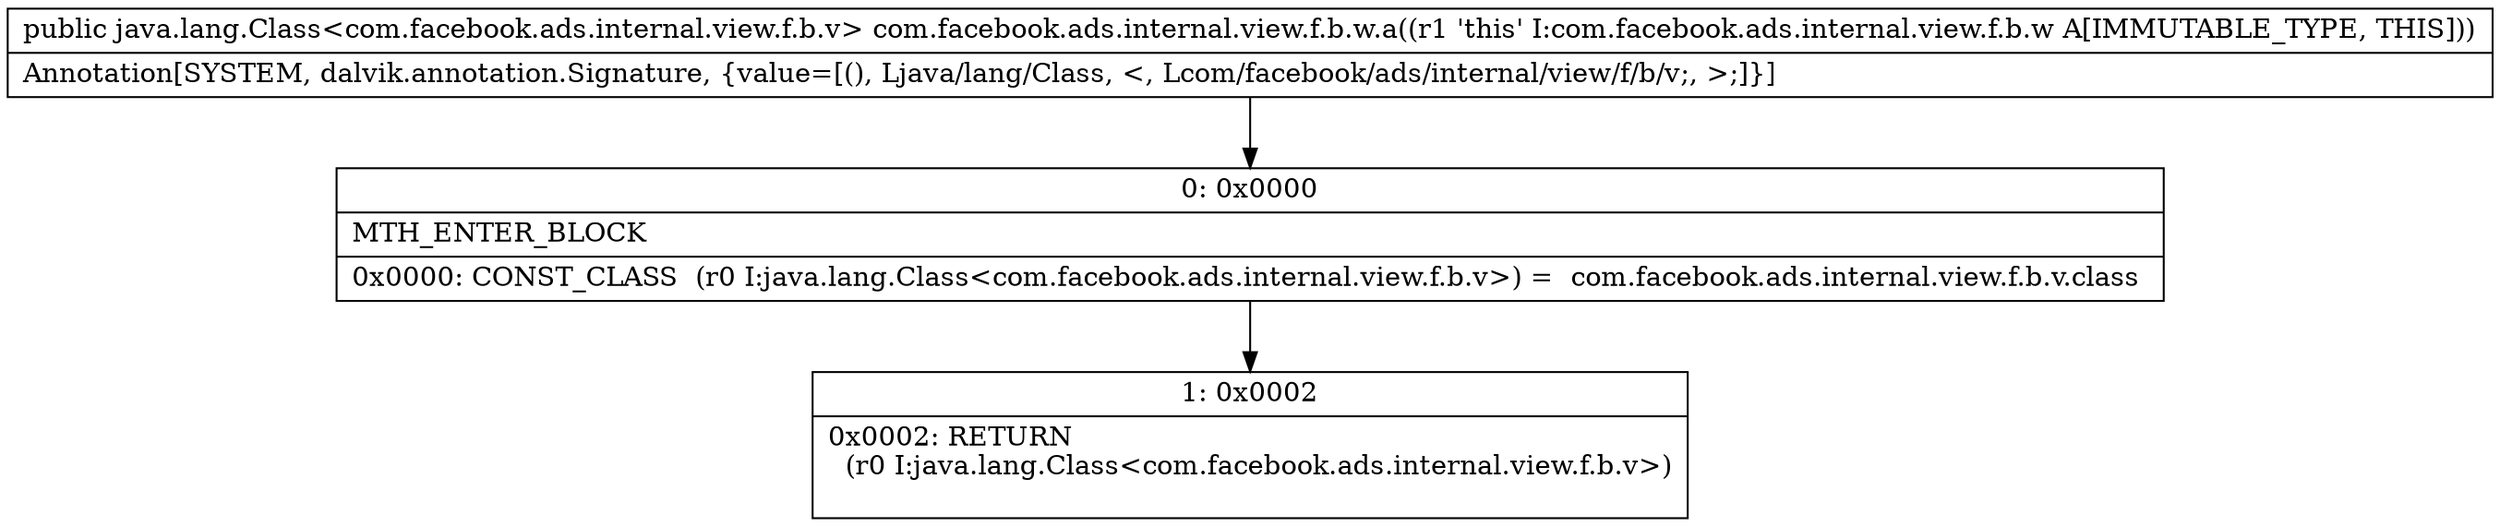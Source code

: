 digraph "CFG forcom.facebook.ads.internal.view.f.b.w.a()Ljava\/lang\/Class;" {
Node_0 [shape=record,label="{0\:\ 0x0000|MTH_ENTER_BLOCK\l|0x0000: CONST_CLASS  (r0 I:java.lang.Class\<com.facebook.ads.internal.view.f.b.v\>) =  com.facebook.ads.internal.view.f.b.v.class \l}"];
Node_1 [shape=record,label="{1\:\ 0x0002|0x0002: RETURN  \l  (r0 I:java.lang.Class\<com.facebook.ads.internal.view.f.b.v\>)\l \l}"];
MethodNode[shape=record,label="{public java.lang.Class\<com.facebook.ads.internal.view.f.b.v\> com.facebook.ads.internal.view.f.b.w.a((r1 'this' I:com.facebook.ads.internal.view.f.b.w A[IMMUTABLE_TYPE, THIS]))  | Annotation[SYSTEM, dalvik.annotation.Signature, \{value=[(), Ljava\/lang\/Class, \<, Lcom\/facebook\/ads\/internal\/view\/f\/b\/v;, \>;]\}]\l}"];
MethodNode -> Node_0;
Node_0 -> Node_1;
}

